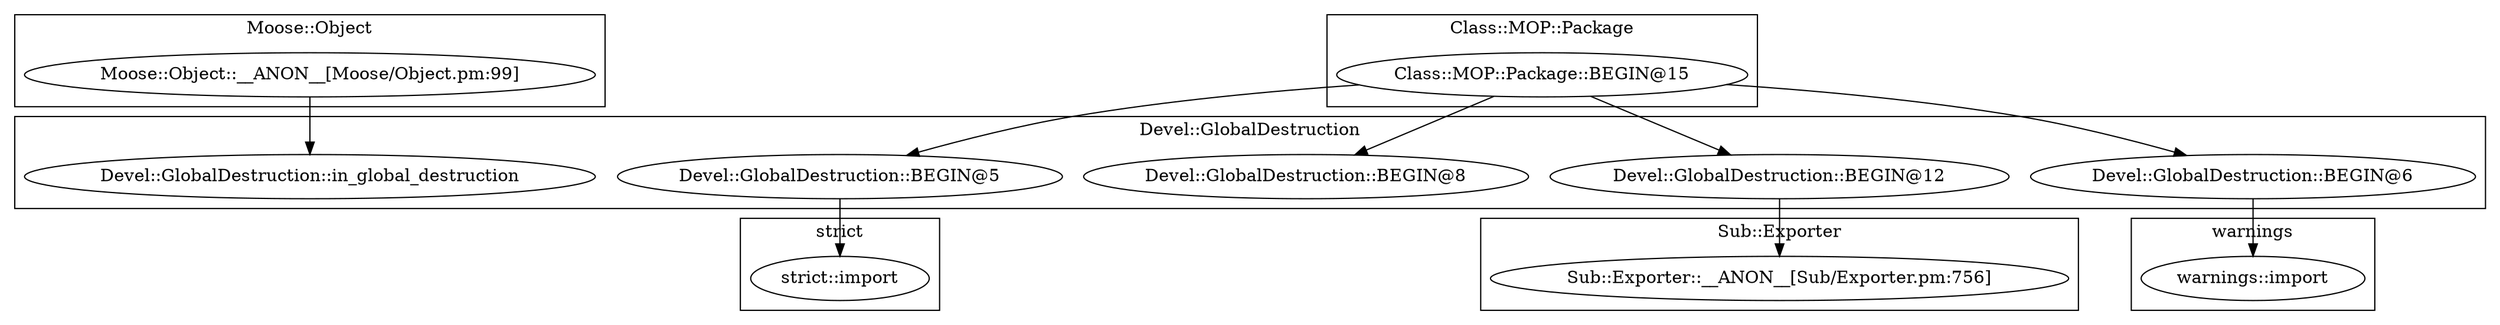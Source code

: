 digraph {
graph [overlap=false]
subgraph cluster_warnings {
	label="warnings";
	"warnings::import";
}
subgraph cluster_Sub_Exporter {
	label="Sub::Exporter";
	"Sub::Exporter::__ANON__[Sub/Exporter.pm:756]";
}
subgraph cluster_strict {
	label="strict";
	"strict::import";
}
subgraph cluster_Devel_GlobalDestruction {
	label="Devel::GlobalDestruction";
	"Devel::GlobalDestruction::BEGIN@5";
	"Devel::GlobalDestruction::BEGIN@8";
	"Devel::GlobalDestruction::BEGIN@12";
	"Devel::GlobalDestruction::BEGIN@6";
	"Devel::GlobalDestruction::in_global_destruction";
}
subgraph cluster_Moose_Object {
	label="Moose::Object";
	"Moose::Object::__ANON__[Moose/Object.pm:99]";
}
subgraph cluster_Class_MOP_Package {
	label="Class::MOP::Package";
	"Class::MOP::Package::BEGIN@15";
}
"Devel::GlobalDestruction::BEGIN@12" -> "Sub::Exporter::__ANON__[Sub/Exporter.pm:756]";
"Class::MOP::Package::BEGIN@15" -> "Devel::GlobalDestruction::BEGIN@5";
"Class::MOP::Package::BEGIN@15" -> "Devel::GlobalDestruction::BEGIN@8";
"Devel::GlobalDestruction::BEGIN@6" -> "warnings::import";
"Devel::GlobalDestruction::BEGIN@5" -> "strict::import";
"Moose::Object::__ANON__[Moose/Object.pm:99]" -> "Devel::GlobalDestruction::in_global_destruction";
"Class::MOP::Package::BEGIN@15" -> "Devel::GlobalDestruction::BEGIN@6";
"Class::MOP::Package::BEGIN@15" -> "Devel::GlobalDestruction::BEGIN@12";
}
